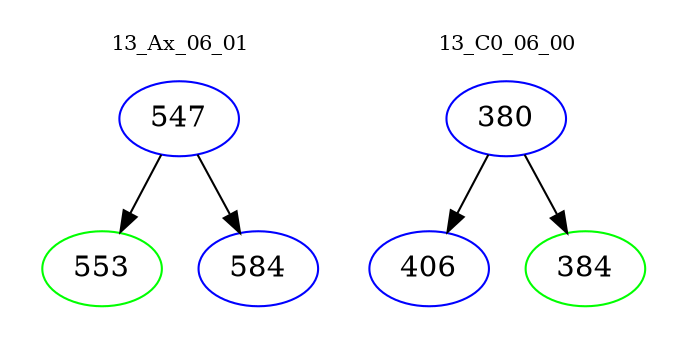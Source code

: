 digraph{
subgraph cluster_0 {
color = white
label = "13_Ax_06_01";
fontsize=10;
T0_547 [label="547", color="blue"]
T0_547 -> T0_553 [color="black"]
T0_553 [label="553", color="green"]
T0_547 -> T0_584 [color="black"]
T0_584 [label="584", color="blue"]
}
subgraph cluster_1 {
color = white
label = "13_C0_06_00";
fontsize=10;
T1_380 [label="380", color="blue"]
T1_380 -> T1_406 [color="black"]
T1_406 [label="406", color="blue"]
T1_380 -> T1_384 [color="black"]
T1_384 [label="384", color="green"]
}
}
